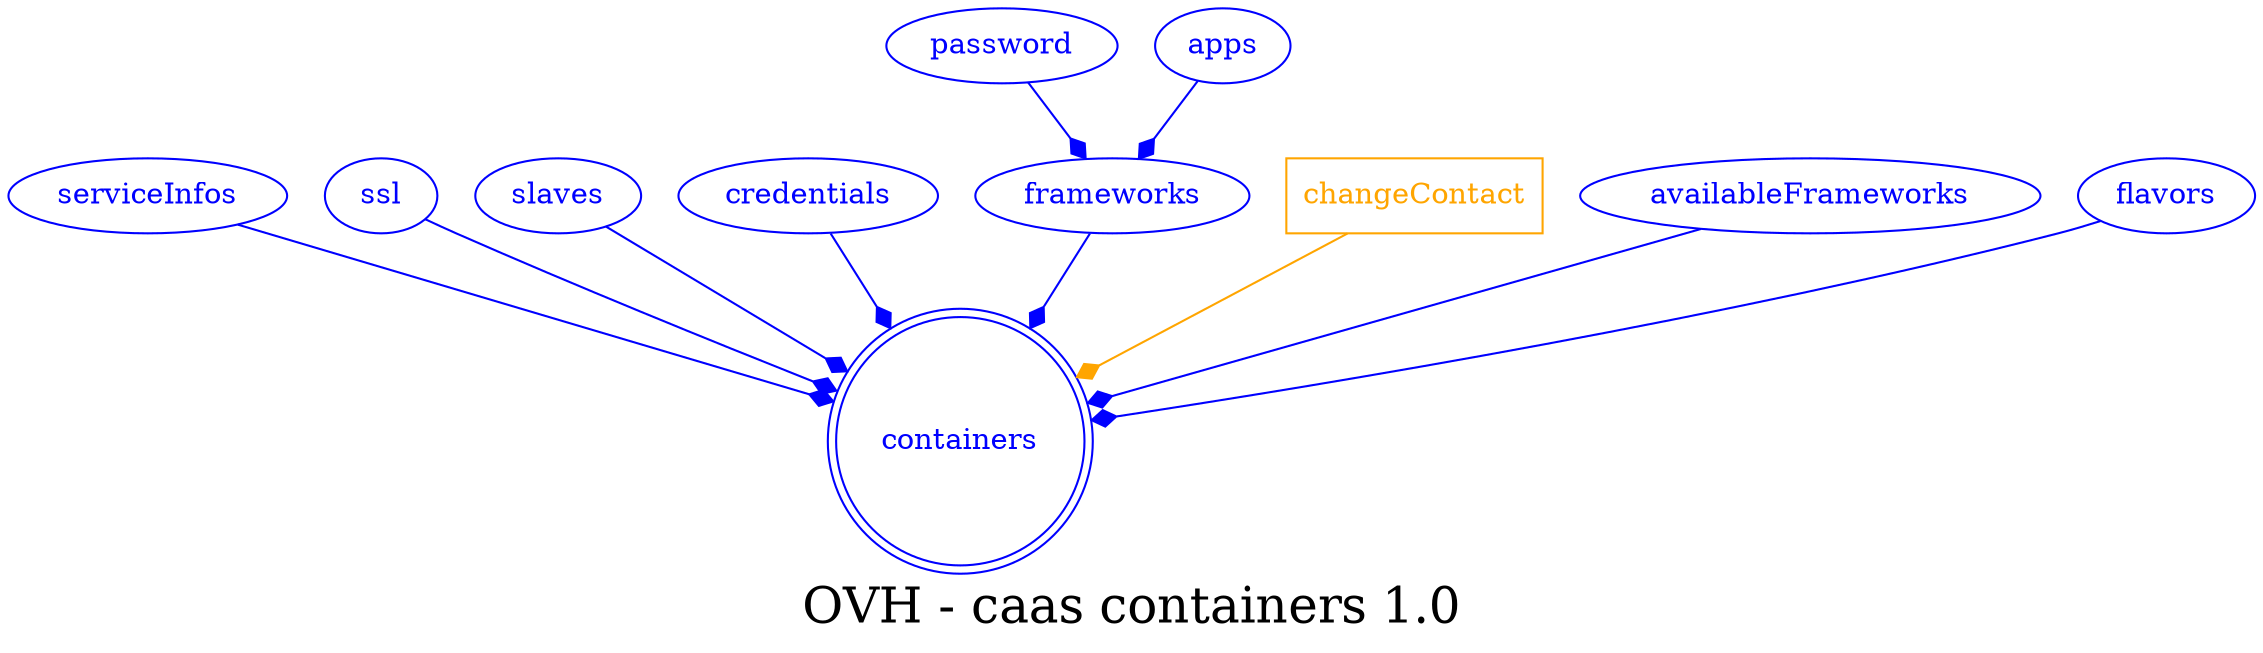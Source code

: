 digraph LexiconGraph {
graph[label="OVH - caas containers 1.0", fontsize=24]
splines=true
"containers" [color=blue, fontcolor=blue, shape=doublecircle]
"serviceInfos" -> "containers" [color=blue, fontcolor=blue, arrowhead=diamond, arrowtail=none]
"serviceInfos" [color=blue, fontcolor=blue, shape=ellipse]
"ssl" -> "containers" [color=blue, fontcolor=blue, arrowhead=diamond, arrowtail=none]
"ssl" [color=blue, fontcolor=blue, shape=ellipse]
"slaves" -> "containers" [color=blue, fontcolor=blue, arrowhead=diamond, arrowtail=none]
"slaves" [color=blue, fontcolor=blue, shape=ellipse]
"credentials" -> "containers" [color=blue, fontcolor=blue, arrowhead=diamond, arrowtail=none]
"credentials" [color=blue, fontcolor=blue, shape=ellipse]
"frameworks" -> "containers" [color=blue, fontcolor=blue, arrowhead=diamond, arrowtail=none]
"frameworks" [color=blue, fontcolor=blue, shape=ellipse]
"password" -> "frameworks" [color=blue, fontcolor=blue, arrowhead=diamond, arrowtail=none]
"password" [color=blue, fontcolor=blue, shape=ellipse]
"apps" -> "frameworks" [color=blue, fontcolor=blue, arrowhead=diamond, arrowtail=none]
"apps" [color=blue, fontcolor=blue, shape=ellipse]
"changeContact" [color=orange, fontcolor=orange, shape=box]
"changeContact" -> "containers" [color=orange, fontcolor=orange, arrowhead=diamond, arrowtail=none]
"availableFrameworks" -> "containers" [color=blue, fontcolor=blue, arrowhead=diamond, arrowtail=none]
"availableFrameworks" [color=blue, fontcolor=blue, shape=ellipse]
"flavors" -> "containers" [color=blue, fontcolor=blue, arrowhead=diamond, arrowtail=none]
"flavors" [color=blue, fontcolor=blue, shape=ellipse]
}
